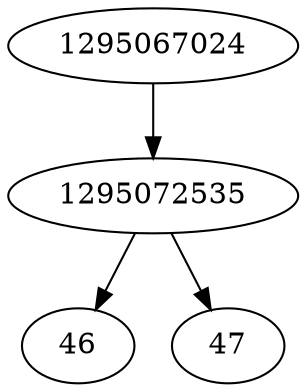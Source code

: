 strict digraph  {
1295067024;
1295072535;
46;
47;
1295067024 -> 1295072535;
1295072535 -> 46;
1295072535 -> 47;
}
